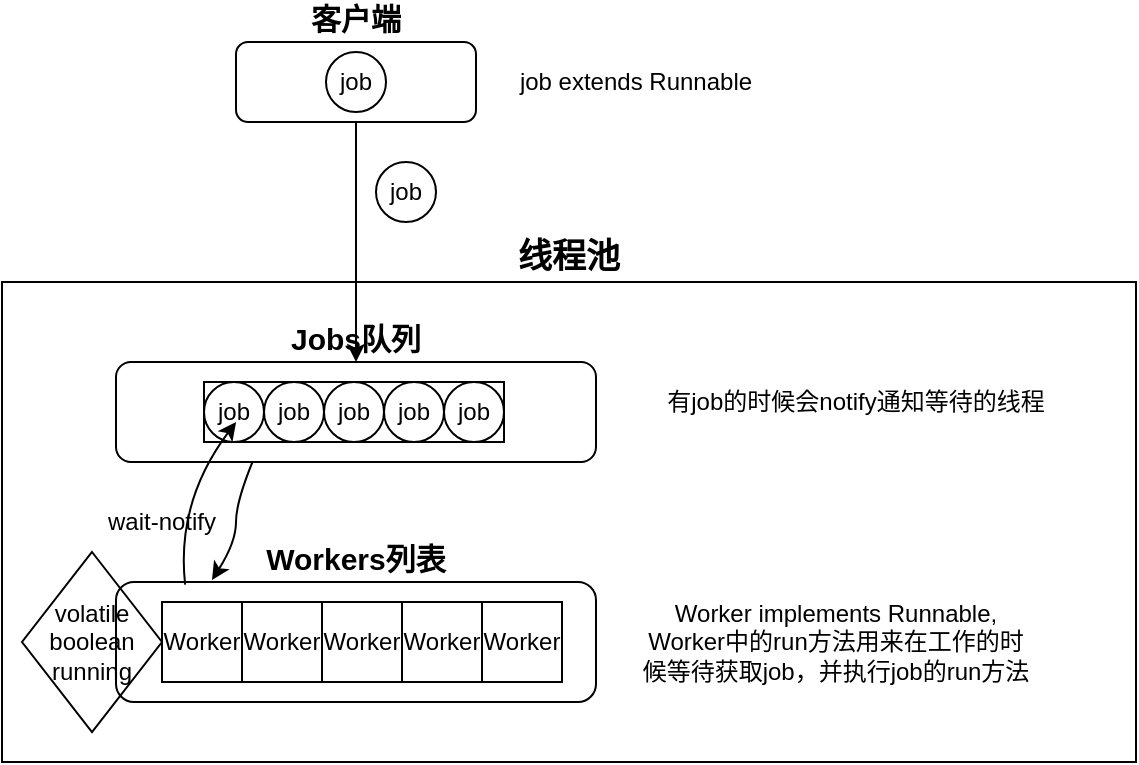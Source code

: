 <mxfile version="13.9.3" type="github"><diagram id="A6tLvDgWKzQZTZpswXNd" name="Page-1"><mxGraphModel dx="868" dy="450" grid="1" gridSize="10" guides="1" tooltips="1" connect="1" arrows="1" fold="1" page="1" pageScale="1" pageWidth="827" pageHeight="1169" math="0" shadow="0"><root><mxCell id="0"/><mxCell id="1" parent="0"/><mxCell id="6KFl-r1TPmSt_iMNvR5a-31" value="线程池" style="rounded=0;fillColor=none;fontSize=17;labelPosition=center;verticalLabelPosition=top;align=center;verticalAlign=bottom;whiteSpace=wrap;fontStyle=1" vertex="1" parent="1"><mxGeometry x="163" y="210" width="567" height="240" as="geometry"/></mxCell><mxCell id="6KFl-r1TPmSt_iMNvR5a-33" value="" style="curved=1;endArrow=classic;html=1;fontSize=12;entryX=0.2;entryY=-0.017;entryDx=0;entryDy=0;entryPerimeter=0;exitX=0.286;exitY=0.98;exitDx=0;exitDy=0;exitPerimeter=0;" edge="1" parent="1" source="6KFl-r1TPmSt_iMNvR5a-2" target="6KFl-r1TPmSt_iMNvR5a-15"><mxGeometry width="50" height="50" relative="1" as="geometry"><mxPoint x="390" y="350" as="sourcePoint"/><mxPoint x="440" y="300" as="targetPoint"/><Array as="points"><mxPoint x="280" y="320"/><mxPoint x="280" y="340"/></Array></mxGeometry></mxCell><mxCell id="6KFl-r1TPmSt_iMNvR5a-1" value="客户端" style="rounded=1;whiteSpace=wrap;html=1;labelPosition=center;verticalLabelPosition=top;align=center;verticalAlign=bottom;fontSize=15;fontStyle=1" vertex="1" parent="1"><mxGeometry x="280" y="90" width="120" height="40" as="geometry"/></mxCell><mxCell id="6KFl-r1TPmSt_iMNvR5a-2" value="Jobs队列" style="rounded=1;whiteSpace=wrap;html=1;labelPosition=center;verticalLabelPosition=top;align=center;verticalAlign=bottom;fontSize=15;fontStyle=1" vertex="1" parent="1"><mxGeometry x="220" y="250" width="240" height="50" as="geometry"/></mxCell><mxCell id="6KFl-r1TPmSt_iMNvR5a-3" value="" style="endArrow=classic;html=1;exitX=0.5;exitY=1;exitDx=0;exitDy=0;" edge="1" parent="1" source="6KFl-r1TPmSt_iMNvR5a-1" target="6KFl-r1TPmSt_iMNvR5a-2"><mxGeometry width="50" height="50" relative="1" as="geometry"><mxPoint x="390" y="260" as="sourcePoint"/><mxPoint x="440" y="210" as="targetPoint"/></mxGeometry></mxCell><mxCell id="6KFl-r1TPmSt_iMNvR5a-11" value="" style="group" vertex="1" connectable="0" parent="1"><mxGeometry x="264" y="260" width="150" height="30" as="geometry"/></mxCell><mxCell id="6KFl-r1TPmSt_iMNvR5a-5" value="job" style="ellipse;whiteSpace=wrap;html=1;aspect=fixed;" vertex="1" parent="6KFl-r1TPmSt_iMNvR5a-11"><mxGeometry width="30" height="30" as="geometry"/></mxCell><mxCell id="6KFl-r1TPmSt_iMNvR5a-6" value="job" style="ellipse;whiteSpace=wrap;html=1;aspect=fixed;" vertex="1" parent="6KFl-r1TPmSt_iMNvR5a-11"><mxGeometry x="30" width="30" height="30" as="geometry"/></mxCell><mxCell id="6KFl-r1TPmSt_iMNvR5a-7" value="job" style="ellipse;whiteSpace=wrap;html=1;aspect=fixed;" vertex="1" parent="6KFl-r1TPmSt_iMNvR5a-11"><mxGeometry x="60" width="30" height="30" as="geometry"/></mxCell><mxCell id="6KFl-r1TPmSt_iMNvR5a-8" value="job" style="ellipse;whiteSpace=wrap;html=1;aspect=fixed;" vertex="1" parent="6KFl-r1TPmSt_iMNvR5a-11"><mxGeometry x="90" width="30" height="30" as="geometry"/></mxCell><mxCell id="6KFl-r1TPmSt_iMNvR5a-9" value="job" style="ellipse;whiteSpace=wrap;html=1;aspect=fixed;" vertex="1" parent="6KFl-r1TPmSt_iMNvR5a-11"><mxGeometry x="120" width="30" height="30" as="geometry"/></mxCell><mxCell id="6KFl-r1TPmSt_iMNvR5a-10" value="" style="rounded=0;whiteSpace=wrap;html=1;fillColor=none;" vertex="1" parent="6KFl-r1TPmSt_iMNvR5a-11"><mxGeometry width="150" height="30" as="geometry"/></mxCell><mxCell id="6KFl-r1TPmSt_iMNvR5a-12" value="job" style="ellipse;whiteSpace=wrap;html=1;aspect=fixed;fillColor=none;" vertex="1" parent="1"><mxGeometry x="325" y="95" width="30" height="30" as="geometry"/></mxCell><mxCell id="6KFl-r1TPmSt_iMNvR5a-13" value="job" style="ellipse;whiteSpace=wrap;html=1;aspect=fixed;fillColor=none;" vertex="1" parent="1"><mxGeometry x="350" y="150" width="30" height="30" as="geometry"/></mxCell><mxCell id="6KFl-r1TPmSt_iMNvR5a-14" value="job extends Runnable" style="text;html=1;strokeColor=none;fillColor=none;align=center;verticalAlign=middle;whiteSpace=wrap;rounded=0;" vertex="1" parent="1"><mxGeometry x="410" y="100" width="140" height="20" as="geometry"/></mxCell><mxCell id="6KFl-r1TPmSt_iMNvR5a-15" value="Workers列表" style="rounded=1;whiteSpace=wrap;html=1;fillColor=none;labelPosition=center;verticalLabelPosition=top;align=center;verticalAlign=bottom;fontSize=15;fontStyle=1" vertex="1" parent="1"><mxGeometry x="220" y="360" width="240" height="60" as="geometry"/></mxCell><mxCell id="6KFl-r1TPmSt_iMNvR5a-16" value="Worker" style="whiteSpace=wrap;html=1;aspect=fixed;fillColor=none;" vertex="1" parent="1"><mxGeometry x="243" y="370" width="40" height="40" as="geometry"/></mxCell><mxCell id="6KFl-r1TPmSt_iMNvR5a-20" value="Worker" style="whiteSpace=wrap;html=1;aspect=fixed;fillColor=none;" vertex="1" parent="1"><mxGeometry x="283" y="370" width="40" height="40" as="geometry"/></mxCell><mxCell id="6KFl-r1TPmSt_iMNvR5a-21" value="Worker" style="whiteSpace=wrap;html=1;aspect=fixed;fillColor=none;" vertex="1" parent="1"><mxGeometry x="323" y="370" width="40" height="40" as="geometry"/></mxCell><mxCell id="6KFl-r1TPmSt_iMNvR5a-22" value="Worker" style="whiteSpace=wrap;html=1;aspect=fixed;fillColor=none;" vertex="1" parent="1"><mxGeometry x="363" y="370" width="40" height="40" as="geometry"/></mxCell><mxCell id="6KFl-r1TPmSt_iMNvR5a-23" value="Worker" style="whiteSpace=wrap;html=1;aspect=fixed;fillColor=none;" vertex="1" parent="1"><mxGeometry x="403" y="370" width="40" height="40" as="geometry"/></mxCell><mxCell id="6KFl-r1TPmSt_iMNvR5a-24" value="Worker implements Runnable, Worker中的run方法用来在工作的时候等待获取job，并执行job的run方法" style="text;html=1;strokeColor=none;fillColor=none;align=center;verticalAlign=middle;whiteSpace=wrap;rounded=0;" vertex="1" parent="1"><mxGeometry x="480" y="360" width="200" height="60" as="geometry"/></mxCell><mxCell id="6KFl-r1TPmSt_iMNvR5a-25" value="" style="curved=1;endArrow=classic;html=1;entryX=0.107;entryY=0.667;entryDx=0;entryDy=0;entryPerimeter=0;exitX=0.144;exitY=0.021;exitDx=0;exitDy=0;exitPerimeter=0;" edge="1" parent="1" source="6KFl-r1TPmSt_iMNvR5a-15" target="6KFl-r1TPmSt_iMNvR5a-10"><mxGeometry width="50" height="50" relative="1" as="geometry"><mxPoint x="257" y="356" as="sourcePoint"/><mxPoint x="440" y="250" as="targetPoint"/><Array as="points"><mxPoint x="250" y="320"/></Array></mxGeometry></mxCell><mxCell id="6KFl-r1TPmSt_iMNvR5a-28" value="wait-notify" style="text;html=1;strokeColor=none;fillColor=none;align=center;verticalAlign=middle;whiteSpace=wrap;rounded=0;" vertex="1" parent="1"><mxGeometry x="203" y="320" width="80" height="20" as="geometry"/></mxCell><mxCell id="6KFl-r1TPmSt_iMNvR5a-32" value="有job的时候会notify通知等待的线程" style="text;html=1;strokeColor=none;fillColor=none;align=center;verticalAlign=middle;whiteSpace=wrap;rounded=0;fontSize=12;" vertex="1" parent="1"><mxGeometry x="490" y="260" width="200" height="20" as="geometry"/></mxCell><mxCell id="6KFl-r1TPmSt_iMNvR5a-35" value="volatile &lt;br style=&quot;font-size: 12px;&quot;&gt;boolean &lt;br style=&quot;font-size: 12px;&quot;&gt;running" style="rhombus;whiteSpace=wrap;html=1;fillColor=none;fontSize=12;" vertex="1" parent="1"><mxGeometry x="173" y="345" width="70" height="90" as="geometry"/></mxCell></root></mxGraphModel></diagram></mxfile>